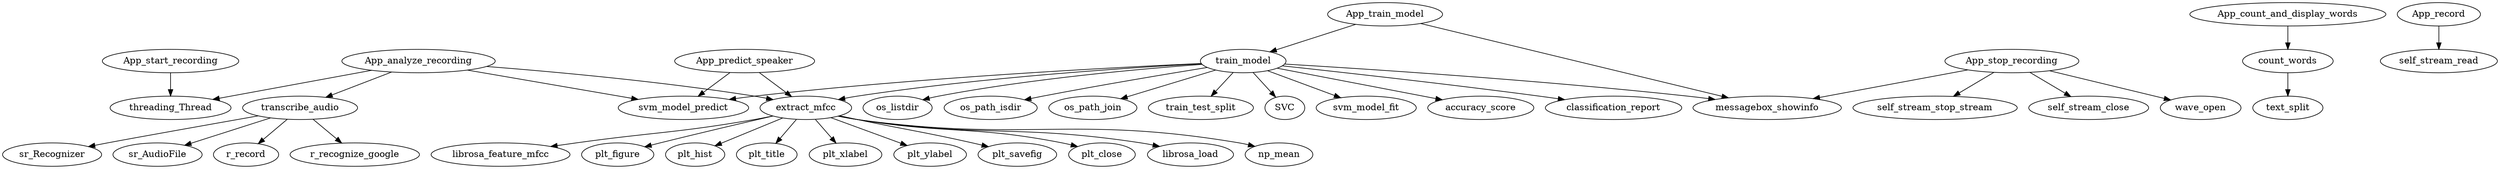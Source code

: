 digraph fonksiyon_cagri_grafiği {
  extract_mfcc -> librosa_load;
  extract_mfcc -> np_mean;
  extract_mfcc -> librosa_feature_mfcc;
  extract_mfcc -> plt_figure;
  extract_mfcc -> plt_hist;
  extract_mfcc -> plt_title;
  extract_mfcc -> plt_xlabel;
  extract_mfcc -> plt_ylabel;
  extract_mfcc -> plt_savefig;
  extract_mfcc -> plt_close;

  train_model -> os_listdir;
  train_model -> os_path_isdir;
  train_model -> os_path_join;
  train_model -> extract_mfcc;
  train_model -> train_test_split;
  train_model -> SVC;
  train_model -> svm_model_fit;
  train_model -> svm_model_predict;
  train_model -> accuracy_score;
  train_model -> classification_report;
  train_model -> messagebox_showinfo;

  transcribe_audio -> sr_Recognizer;
  transcribe_audio -> sr_AudioFile;
  transcribe_audio -> r_record;
  transcribe_audio -> r_recognize_google;

  count_words -> text_split;

  App_train_model -> train_model;
  App_train_model -> messagebox_showinfo;
  App_start_recording -> threading_Thread;
  App_record -> self_stream_read;
  App_stop_recording -> self_stream_stop_stream;
  App_stop_recording -> self_stream_close;
  App_stop_recording -> wave_open;
  App_stop_recording -> messagebox_showinfo;
  App_analyze_recording -> extract_mfcc;
  App_analyze_recording -> svm_model_predict;
  App_analyze_recording -> transcribe_audio;
  App_analyze_recording -> threading_Thread;
  App_count_and_display_words -> count_words;
  App_predict_speaker -> extract_mfcc;
  App_predict_speaker -> svm_model_predict;
}